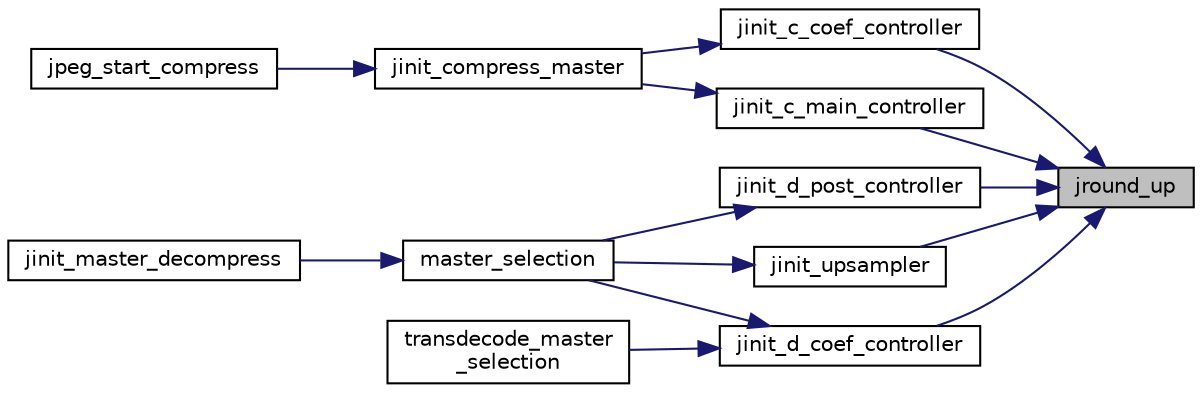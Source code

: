 digraph "jround_up"
{
 // LATEX_PDF_SIZE
  bgcolor="transparent";
  edge [fontname="Helvetica",fontsize="10",labelfontname="Helvetica",labelfontsize="10"];
  node [fontname="Helvetica",fontsize="10",shape=record];
  rankdir="RL";
  Node41 [label="jround_up",height=0.2,width=0.4,color="black", fillcolor="grey75", style="filled", fontcolor="black",tooltip=" "];
  Node41 -> Node42 [dir="back",color="midnightblue",fontsize="10",style="solid"];
  Node42 [label="jinit_c_coef_controller",height=0.2,width=0.4,color="black",URL="$jccoefct_8c.html#a18e5ebb71aaee4d1cc8cbf31b1e4f728",tooltip=" "];
  Node42 -> Node43 [dir="back",color="midnightblue",fontsize="10",style="solid"];
  Node43 [label="jinit_compress_master",height=0.2,width=0.4,color="black",URL="$jcinit_8c.html#a9b434908559c6849283fcac944250b3b",tooltip=" "];
  Node43 -> Node44 [dir="back",color="midnightblue",fontsize="10",style="solid"];
  Node44 [label="jpeg_start_compress",height=0.2,width=0.4,color="black",URL="$jcapistd_8c.html#aacff7627af44bc9457601ba15577162d",tooltip=" "];
  Node41 -> Node45 [dir="back",color="midnightblue",fontsize="10",style="solid"];
  Node45 [label="jinit_c_main_controller",height=0.2,width=0.4,color="black",URL="$jcmainct_8c.html#a0d6a60ea5dc981f67b5abcf8d786a1b2",tooltip=" "];
  Node45 -> Node43 [dir="back",color="midnightblue",fontsize="10",style="solid"];
  Node41 -> Node46 [dir="back",color="midnightblue",fontsize="10",style="solid"];
  Node46 [label="jinit_d_coef_controller",height=0.2,width=0.4,color="black",URL="$jdcoefct_8c.html#a5c02753173d32b8acd4041b1cdf9e0d2",tooltip=" "];
  Node46 -> Node47 [dir="back",color="midnightblue",fontsize="10",style="solid"];
  Node47 [label="master_selection",height=0.2,width=0.4,color="black",URL="$jdmaster_8c.html#a440a4f3af47f35f6dd2a353329bc3baf",tooltip=" "];
  Node47 -> Node48 [dir="back",color="midnightblue",fontsize="10",style="solid"];
  Node48 [label="jinit_master_decompress",height=0.2,width=0.4,color="black",URL="$jdmaster_8c.html#a103160e5ec5fd80c654e74f633b14818",tooltip=" "];
  Node46 -> Node49 [dir="back",color="midnightblue",fontsize="10",style="solid"];
  Node49 [label="transdecode_master\l_selection",height=0.2,width=0.4,color="black",URL="$jdtrans_8c.html#a16d68f98db8a777ad657673ad118d279",tooltip=" "];
  Node41 -> Node50 [dir="back",color="midnightblue",fontsize="10",style="solid"];
  Node50 [label="jinit_d_post_controller",height=0.2,width=0.4,color="black",URL="$jdpostct_8c.html#a33f15c6f203f733ee8d1eabcd85eeb58",tooltip=" "];
  Node50 -> Node47 [dir="back",color="midnightblue",fontsize="10",style="solid"];
  Node41 -> Node51 [dir="back",color="midnightblue",fontsize="10",style="solid"];
  Node51 [label="jinit_upsampler",height=0.2,width=0.4,color="black",URL="$jdsample_8c.html#a777b16c9b0bce1703693ad988ec6c169",tooltip=" "];
  Node51 -> Node47 [dir="back",color="midnightblue",fontsize="10",style="solid"];
}

